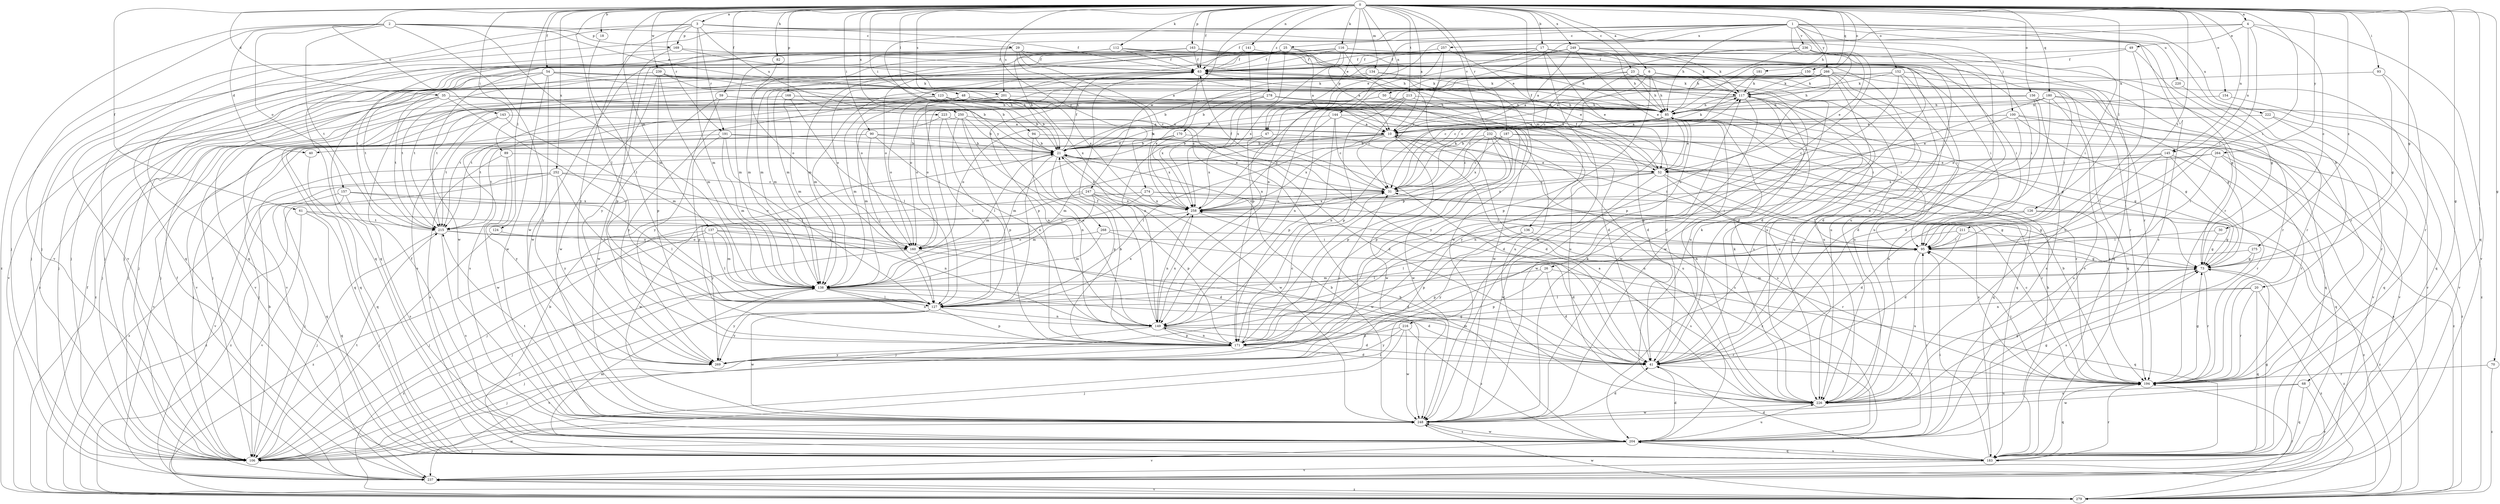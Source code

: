 strict digraph  {
0;
1;
2;
3;
4;
6;
10;
17;
18;
20;
21;
23;
25;
26;
29;
30;
31;
35;
40;
41;
47;
48;
49;
50;
52;
54;
59;
61;
63;
68;
70;
73;
82;
85;
89;
90;
93;
94;
95;
100;
106;
112;
116;
117;
123;
124;
126;
127;
134;
136;
137;
138;
141;
143;
144;
145;
149;
150;
152;
154;
156;
157;
160;
163;
168;
169;
170;
171;
180;
181;
183;
187;
191;
194;
201;
204;
211;
213;
215;
216;
220;
222;
223;
226;
232;
236;
237;
239;
247;
248;
249;
250;
252;
257;
258;
264;
266;
268;
269;
274;
275;
278;
279;
0 -> 3  [label=a];
0 -> 4  [label=a];
0 -> 6  [label=a];
0 -> 10  [label=a];
0 -> 17  [label=b];
0 -> 18  [label=b];
0 -> 23  [label=c];
0 -> 35  [label=d];
0 -> 47  [label=e];
0 -> 54  [label=f];
0 -> 59  [label=f];
0 -> 61  [label=f];
0 -> 63  [label=f];
0 -> 68  [label=g];
0 -> 70  [label=g];
0 -> 73  [label=g];
0 -> 82  [label=h];
0 -> 85  [label=h];
0 -> 89  [label=i];
0 -> 90  [label=i];
0 -> 93  [label=i];
0 -> 94  [label=i];
0 -> 95  [label=i];
0 -> 112  [label=k];
0 -> 116  [label=k];
0 -> 123  [label=l];
0 -> 124  [label=l];
0 -> 126  [label=l];
0 -> 127  [label=l];
0 -> 134  [label=m];
0 -> 136  [label=m];
0 -> 137  [label=m];
0 -> 141  [label=n];
0 -> 143  [label=n];
0 -> 144  [label=n];
0 -> 145  [label=n];
0 -> 150  [label=o];
0 -> 152  [label=o];
0 -> 154  [label=o];
0 -> 156  [label=o];
0 -> 163  [label=p];
0 -> 168  [label=p];
0 -> 180  [label=q];
0 -> 181  [label=q];
0 -> 183  [label=q];
0 -> 187  [label=r];
0 -> 191  [label=r];
0 -> 201  [label=s];
0 -> 211  [label=t];
0 -> 213  [label=t];
0 -> 232  [label=v];
0 -> 239  [label=w];
0 -> 247  [label=w];
0 -> 249  [label=x];
0 -> 250  [label=x];
0 -> 252  [label=x];
0 -> 264  [label=y];
0 -> 274  [label=z];
0 -> 275  [label=z];
0 -> 278  [label=z];
1 -> 20  [label=b];
1 -> 25  [label=c];
1 -> 26  [label=c];
1 -> 47  [label=e];
1 -> 63  [label=f];
1 -> 85  [label=h];
1 -> 100  [label=j];
1 -> 106  [label=j];
1 -> 201  [label=s];
1 -> 204  [label=s];
1 -> 216  [label=u];
1 -> 220  [label=u];
1 -> 222  [label=u];
1 -> 236  [label=v];
1 -> 257  [label=x];
1 -> 266  [label=y];
1 -> 268  [label=y];
2 -> 29  [label=c];
2 -> 40  [label=d];
2 -> 48  [label=e];
2 -> 138  [label=m];
2 -> 157  [label=o];
2 -> 169  [label=p];
2 -> 215  [label=t];
2 -> 237  [label=v];
2 -> 248  [label=w];
2 -> 279  [label=z];
3 -> 63  [label=f];
3 -> 106  [label=j];
3 -> 138  [label=m];
3 -> 169  [label=p];
3 -> 191  [label=r];
3 -> 194  [label=r];
3 -> 223  [label=u];
3 -> 226  [label=u];
3 -> 237  [label=v];
3 -> 269  [label=y];
4 -> 30  [label=c];
4 -> 49  [label=e];
4 -> 95  [label=i];
4 -> 145  [label=n];
4 -> 149  [label=n];
4 -> 170  [label=p];
4 -> 237  [label=v];
6 -> 31  [label=c];
6 -> 50  [label=e];
6 -> 85  [label=h];
6 -> 95  [label=i];
6 -> 171  [label=p];
6 -> 226  [label=u];
10 -> 21  [label=b];
10 -> 40  [label=d];
10 -> 95  [label=i];
10 -> 117  [label=k];
10 -> 127  [label=l];
10 -> 138  [label=m];
10 -> 226  [label=u];
10 -> 248  [label=w];
10 -> 258  [label=x];
17 -> 52  [label=e];
17 -> 63  [label=f];
17 -> 95  [label=i];
17 -> 106  [label=j];
17 -> 117  [label=k];
17 -> 127  [label=l];
17 -> 248  [label=w];
18 -> 127  [label=l];
20 -> 127  [label=l];
20 -> 149  [label=n];
20 -> 183  [label=q];
20 -> 194  [label=r];
20 -> 279  [label=z];
21 -> 52  [label=e];
21 -> 63  [label=f];
21 -> 127  [label=l];
21 -> 138  [label=m];
21 -> 171  [label=p];
21 -> 248  [label=w];
23 -> 10  [label=a];
23 -> 31  [label=c];
23 -> 85  [label=h];
23 -> 117  [label=k];
23 -> 248  [label=w];
23 -> 258  [label=x];
25 -> 10  [label=a];
25 -> 63  [label=f];
25 -> 106  [label=j];
25 -> 138  [label=m];
25 -> 160  [label=o];
25 -> 171  [label=p];
25 -> 183  [label=q];
25 -> 258  [label=x];
26 -> 41  [label=d];
26 -> 138  [label=m];
26 -> 171  [label=p];
26 -> 183  [label=q];
29 -> 31  [label=c];
29 -> 63  [label=f];
29 -> 73  [label=g];
29 -> 183  [label=q];
29 -> 194  [label=r];
29 -> 215  [label=t];
29 -> 248  [label=w];
29 -> 258  [label=x];
30 -> 73  [label=g];
30 -> 95  [label=i];
31 -> 63  [label=f];
31 -> 117  [label=k];
31 -> 258  [label=x];
35 -> 31  [label=c];
35 -> 85  [label=h];
35 -> 106  [label=j];
35 -> 127  [label=l];
35 -> 215  [label=t];
35 -> 279  [label=z];
40 -> 183  [label=q];
41 -> 117  [label=k];
41 -> 138  [label=m];
41 -> 194  [label=r];
47 -> 21  [label=b];
47 -> 204  [label=s];
47 -> 258  [label=x];
48 -> 21  [label=b];
48 -> 85  [label=h];
48 -> 95  [label=i];
48 -> 138  [label=m];
48 -> 160  [label=o];
48 -> 237  [label=v];
48 -> 258  [label=x];
49 -> 63  [label=f];
49 -> 106  [label=j];
49 -> 194  [label=r];
49 -> 226  [label=u];
50 -> 85  [label=h];
50 -> 160  [label=o];
50 -> 215  [label=t];
50 -> 269  [label=y];
52 -> 31  [label=c];
52 -> 63  [label=f];
52 -> 95  [label=i];
52 -> 194  [label=r];
52 -> 248  [label=w];
52 -> 258  [label=x];
54 -> 21  [label=b];
54 -> 41  [label=d];
54 -> 52  [label=e];
54 -> 106  [label=j];
54 -> 117  [label=k];
54 -> 215  [label=t];
54 -> 237  [label=v];
54 -> 248  [label=w];
54 -> 269  [label=y];
59 -> 41  [label=d];
59 -> 85  [label=h];
59 -> 248  [label=w];
59 -> 269  [label=y];
61 -> 149  [label=n];
61 -> 183  [label=q];
61 -> 215  [label=t];
61 -> 237  [label=v];
63 -> 117  [label=k];
63 -> 138  [label=m];
63 -> 171  [label=p];
63 -> 226  [label=u];
63 -> 258  [label=x];
63 -> 279  [label=z];
68 -> 183  [label=q];
68 -> 226  [label=u];
68 -> 237  [label=v];
68 -> 248  [label=w];
70 -> 194  [label=r];
70 -> 279  [label=z];
73 -> 138  [label=m];
73 -> 194  [label=r];
73 -> 279  [label=z];
82 -> 160  [label=o];
85 -> 10  [label=a];
85 -> 21  [label=b];
85 -> 52  [label=e];
85 -> 63  [label=f];
85 -> 73  [label=g];
85 -> 149  [label=n];
85 -> 204  [label=s];
85 -> 237  [label=v];
85 -> 248  [label=w];
85 -> 269  [label=y];
89 -> 52  [label=e];
89 -> 204  [label=s];
89 -> 248  [label=w];
89 -> 269  [label=y];
90 -> 21  [label=b];
90 -> 41  [label=d];
90 -> 106  [label=j];
90 -> 127  [label=l];
90 -> 149  [label=n];
90 -> 237  [label=v];
93 -> 73  [label=g];
93 -> 117  [label=k];
93 -> 194  [label=r];
94 -> 21  [label=b];
94 -> 41  [label=d];
94 -> 149  [label=n];
95 -> 73  [label=g];
95 -> 106  [label=j];
95 -> 171  [label=p];
95 -> 226  [label=u];
100 -> 10  [label=a];
100 -> 52  [label=e];
100 -> 73  [label=g];
100 -> 160  [label=o];
100 -> 183  [label=q];
100 -> 226  [label=u];
100 -> 237  [label=v];
106 -> 21  [label=b];
106 -> 95  [label=i];
106 -> 215  [label=t];
106 -> 248  [label=w];
112 -> 63  [label=f];
112 -> 85  [label=h];
112 -> 95  [label=i];
112 -> 106  [label=j];
112 -> 226  [label=u];
112 -> 248  [label=w];
112 -> 269  [label=y];
116 -> 10  [label=a];
116 -> 63  [label=f];
116 -> 73  [label=g];
116 -> 95  [label=i];
116 -> 138  [label=m];
116 -> 160  [label=o];
116 -> 183  [label=q];
116 -> 248  [label=w];
116 -> 258  [label=x];
117 -> 85  [label=h];
117 -> 160  [label=o];
117 -> 226  [label=u];
117 -> 248  [label=w];
123 -> 21  [label=b];
123 -> 85  [label=h];
123 -> 204  [label=s];
123 -> 226  [label=u];
123 -> 269  [label=y];
124 -> 106  [label=j];
124 -> 160  [label=o];
126 -> 41  [label=d];
126 -> 73  [label=g];
126 -> 106  [label=j];
126 -> 215  [label=t];
126 -> 279  [label=z];
127 -> 106  [label=j];
127 -> 149  [label=n];
127 -> 171  [label=p];
127 -> 248  [label=w];
127 -> 258  [label=x];
127 -> 269  [label=y];
134 -> 117  [label=k];
134 -> 160  [label=o];
134 -> 194  [label=r];
134 -> 215  [label=t];
136 -> 95  [label=i];
136 -> 171  [label=p];
136 -> 269  [label=y];
137 -> 41  [label=d];
137 -> 106  [label=j];
137 -> 127  [label=l];
137 -> 138  [label=m];
137 -> 160  [label=o];
137 -> 279  [label=z];
138 -> 41  [label=d];
138 -> 106  [label=j];
138 -> 127  [label=l];
138 -> 149  [label=n];
138 -> 269  [label=y];
138 -> 279  [label=z];
141 -> 63  [label=f];
141 -> 85  [label=h];
141 -> 138  [label=m];
141 -> 171  [label=p];
143 -> 10  [label=a];
143 -> 138  [label=m];
143 -> 183  [label=q];
143 -> 215  [label=t];
144 -> 10  [label=a];
144 -> 31  [label=c];
144 -> 138  [label=m];
144 -> 171  [label=p];
144 -> 183  [label=q];
144 -> 258  [label=x];
145 -> 52  [label=e];
145 -> 95  [label=i];
145 -> 183  [label=q];
145 -> 194  [label=r];
145 -> 226  [label=u];
145 -> 258  [label=x];
149 -> 41  [label=d];
149 -> 63  [label=f];
149 -> 171  [label=p];
149 -> 194  [label=r];
149 -> 237  [label=v];
149 -> 258  [label=x];
150 -> 41  [label=d];
150 -> 106  [label=j];
150 -> 117  [label=k];
152 -> 21  [label=b];
152 -> 41  [label=d];
152 -> 117  [label=k];
152 -> 138  [label=m];
152 -> 171  [label=p];
152 -> 183  [label=q];
152 -> 226  [label=u];
154 -> 85  [label=h];
154 -> 237  [label=v];
156 -> 41  [label=d];
156 -> 73  [label=g];
156 -> 85  [label=h];
156 -> 204  [label=s];
156 -> 215  [label=t];
157 -> 106  [label=j];
157 -> 127  [label=l];
157 -> 204  [label=s];
157 -> 258  [label=x];
157 -> 279  [label=z];
160 -> 41  [label=d];
160 -> 106  [label=j];
160 -> 127  [label=l];
163 -> 21  [label=b];
163 -> 41  [label=d];
163 -> 63  [label=f];
163 -> 117  [label=k];
163 -> 138  [label=m];
168 -> 41  [label=d];
168 -> 85  [label=h];
168 -> 106  [label=j];
168 -> 127  [label=l];
168 -> 138  [label=m];
168 -> 237  [label=v];
169 -> 10  [label=a];
169 -> 63  [label=f];
169 -> 171  [label=p];
169 -> 183  [label=q];
170 -> 21  [label=b];
170 -> 41  [label=d];
170 -> 138  [label=m];
170 -> 258  [label=x];
171 -> 21  [label=b];
171 -> 31  [label=c];
171 -> 41  [label=d];
171 -> 106  [label=j];
171 -> 149  [label=n];
171 -> 269  [label=y];
180 -> 31  [label=c];
180 -> 41  [label=d];
180 -> 85  [label=h];
180 -> 171  [label=p];
180 -> 204  [label=s];
180 -> 237  [label=v];
180 -> 279  [label=z];
181 -> 31  [label=c];
181 -> 117  [label=k];
183 -> 21  [label=b];
183 -> 41  [label=d];
183 -> 73  [label=g];
183 -> 85  [label=h];
183 -> 95  [label=i];
183 -> 138  [label=m];
183 -> 194  [label=r];
183 -> 204  [label=s];
183 -> 237  [label=v];
187 -> 21  [label=b];
187 -> 31  [label=c];
187 -> 73  [label=g];
187 -> 171  [label=p];
187 -> 215  [label=t];
187 -> 279  [label=z];
191 -> 21  [label=b];
191 -> 106  [label=j];
191 -> 127  [label=l];
191 -> 138  [label=m];
191 -> 171  [label=p];
191 -> 194  [label=r];
194 -> 21  [label=b];
194 -> 31  [label=c];
194 -> 73  [label=g];
194 -> 95  [label=i];
194 -> 183  [label=q];
194 -> 226  [label=u];
194 -> 258  [label=x];
201 -> 41  [label=d];
201 -> 85  [label=h];
201 -> 106  [label=j];
201 -> 204  [label=s];
201 -> 226  [label=u];
201 -> 237  [label=v];
204 -> 21  [label=b];
204 -> 41  [label=d];
204 -> 63  [label=f];
204 -> 95  [label=i];
204 -> 106  [label=j];
204 -> 183  [label=q];
204 -> 226  [label=u];
204 -> 237  [label=v];
204 -> 248  [label=w];
204 -> 258  [label=x];
211 -> 41  [label=d];
211 -> 95  [label=i];
211 -> 127  [label=l];
211 -> 279  [label=z];
213 -> 21  [label=b];
213 -> 31  [label=c];
213 -> 85  [label=h];
213 -> 149  [label=n];
213 -> 171  [label=p];
213 -> 248  [label=w];
215 -> 95  [label=i];
215 -> 106  [label=j];
215 -> 160  [label=o];
215 -> 204  [label=s];
216 -> 106  [label=j];
216 -> 171  [label=p];
216 -> 204  [label=s];
216 -> 248  [label=w];
216 -> 269  [label=y];
220 -> 194  [label=r];
222 -> 10  [label=a];
222 -> 183  [label=q];
222 -> 194  [label=r];
223 -> 10  [label=a];
223 -> 127  [label=l];
223 -> 149  [label=n];
223 -> 215  [label=t];
226 -> 10  [label=a];
226 -> 73  [label=g];
226 -> 85  [label=h];
226 -> 117  [label=k];
226 -> 248  [label=w];
232 -> 21  [label=b];
232 -> 31  [label=c];
232 -> 171  [label=p];
232 -> 183  [label=q];
232 -> 194  [label=r];
232 -> 226  [label=u];
232 -> 248  [label=w];
232 -> 258  [label=x];
236 -> 31  [label=c];
236 -> 52  [label=e];
236 -> 63  [label=f];
236 -> 85  [label=h];
236 -> 95  [label=i];
236 -> 226  [label=u];
237 -> 63  [label=f];
237 -> 279  [label=z];
239 -> 21  [label=b];
239 -> 117  [label=k];
239 -> 138  [label=m];
239 -> 171  [label=p];
239 -> 215  [label=t];
239 -> 248  [label=w];
239 -> 258  [label=x];
247 -> 73  [label=g];
247 -> 138  [label=m];
247 -> 171  [label=p];
247 -> 248  [label=w];
247 -> 258  [label=x];
247 -> 269  [label=y];
247 -> 279  [label=z];
248 -> 21  [label=b];
248 -> 41  [label=d];
248 -> 73  [label=g];
248 -> 117  [label=k];
248 -> 204  [label=s];
248 -> 215  [label=t];
249 -> 10  [label=a];
249 -> 52  [label=e];
249 -> 63  [label=f];
249 -> 85  [label=h];
249 -> 138  [label=m];
249 -> 183  [label=q];
249 -> 204  [label=s];
249 -> 226  [label=u];
250 -> 10  [label=a];
250 -> 21  [label=b];
250 -> 127  [label=l];
250 -> 149  [label=n];
250 -> 171  [label=p];
250 -> 183  [label=q];
252 -> 31  [label=c];
252 -> 127  [label=l];
252 -> 160  [label=o];
252 -> 183  [label=q];
252 -> 237  [label=v];
252 -> 269  [label=y];
252 -> 279  [label=z];
257 -> 31  [label=c];
257 -> 52  [label=e];
257 -> 63  [label=f];
257 -> 149  [label=n];
258 -> 21  [label=b];
258 -> 31  [label=c];
258 -> 149  [label=n];
258 -> 204  [label=s];
258 -> 215  [label=t];
264 -> 52  [label=e];
264 -> 95  [label=i];
264 -> 149  [label=n];
264 -> 194  [label=r];
264 -> 279  [label=z];
266 -> 10  [label=a];
266 -> 21  [label=b];
266 -> 85  [label=h];
266 -> 95  [label=i];
266 -> 117  [label=k];
266 -> 149  [label=n];
266 -> 160  [label=o];
266 -> 183  [label=q];
266 -> 194  [label=r];
266 -> 215  [label=t];
266 -> 226  [label=u];
268 -> 41  [label=d];
268 -> 138  [label=m];
268 -> 160  [label=o];
268 -> 194  [label=r];
269 -> 31  [label=c];
269 -> 73  [label=g];
274 -> 73  [label=g];
274 -> 95  [label=i];
274 -> 160  [label=o];
274 -> 248  [label=w];
274 -> 258  [label=x];
275 -> 73  [label=g];
275 -> 127  [label=l];
275 -> 204  [label=s];
278 -> 85  [label=h];
278 -> 95  [label=i];
278 -> 106  [label=j];
278 -> 149  [label=n];
278 -> 258  [label=x];
279 -> 10  [label=a];
279 -> 63  [label=f];
279 -> 194  [label=r];
279 -> 237  [label=v];
279 -> 248  [label=w];
}
